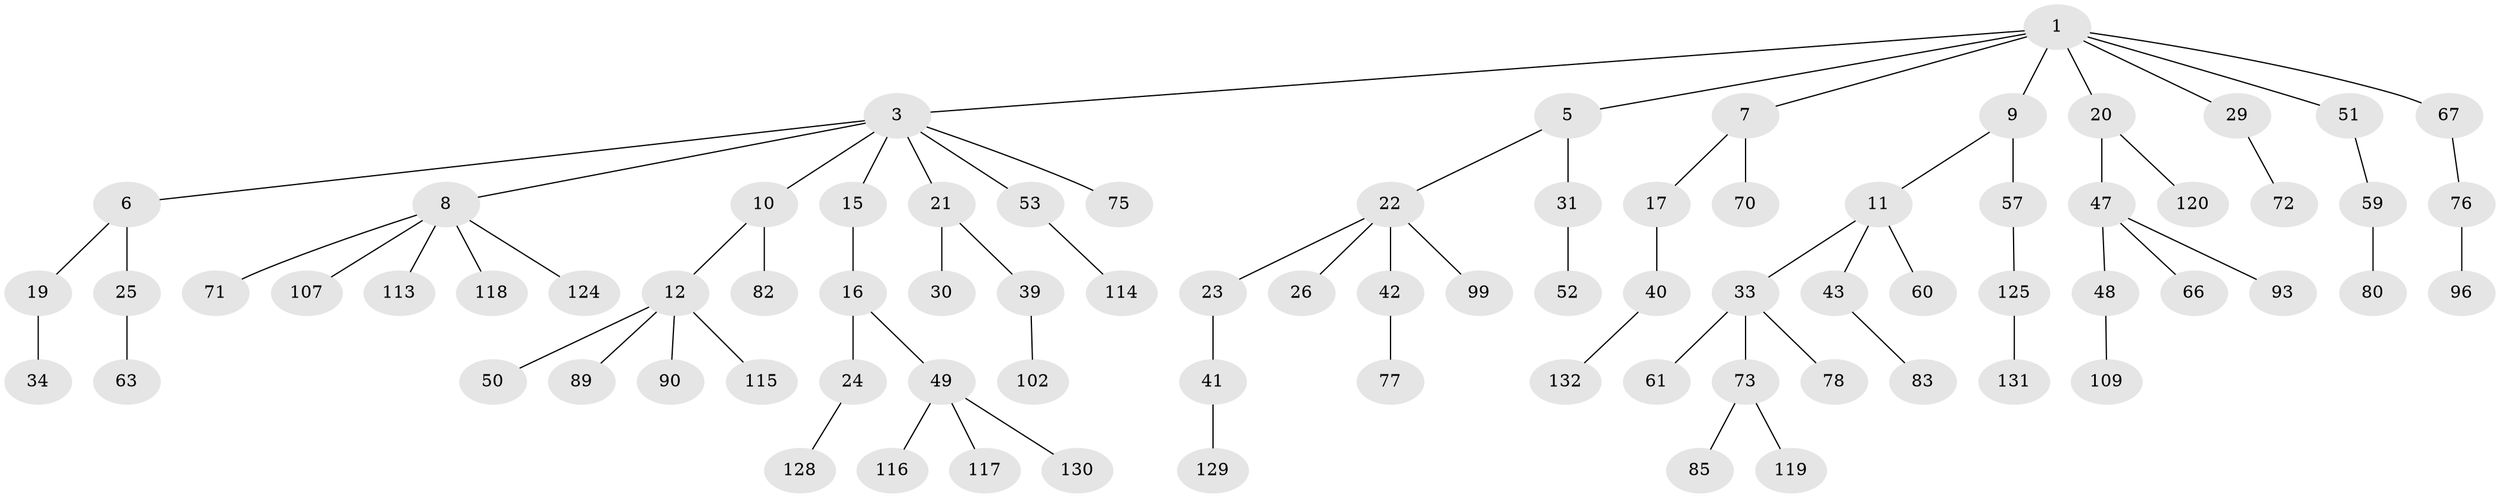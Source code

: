 // original degree distribution, {5: 0.05223880597014925, 6: 0.014925373134328358, 3: 0.11194029850746269, 4: 0.06716417910447761, 2: 0.27611940298507465, 1: 0.47761194029850745}
// Generated by graph-tools (version 1.1) at 2025/19/03/04/25 18:19:21]
// undirected, 80 vertices, 79 edges
graph export_dot {
graph [start="1"]
  node [color=gray90,style=filled];
  1 [super="+2"];
  3 [super="+4"];
  5 [super="+104+133+68"];
  6;
  7;
  8 [super="+62+13+45+121"];
  9;
  10;
  11 [super="+14"];
  12 [super="+110+95+79+28+18"];
  15;
  16;
  17 [super="+54+27"];
  19;
  20 [super="+32"];
  21 [super="+112"];
  22;
  23 [super="+36"];
  24 [super="+127+65"];
  25;
  26;
  29;
  30;
  31;
  33 [super="+38+122"];
  34 [super="+44"];
  39;
  40 [super="+69"];
  41 [super="+101+87"];
  42;
  43;
  47;
  48;
  49 [super="+64"];
  50 [super="+91"];
  51;
  52;
  53 [super="+134"];
  57 [super="+123"];
  59;
  60 [super="+111+98+100"];
  61;
  63;
  66;
  67;
  70;
  71;
  72;
  73;
  75;
  76;
  77 [super="+126"];
  78;
  80 [super="+88"];
  82;
  83;
  85;
  89;
  90;
  93;
  96;
  99;
  102;
  107;
  109;
  113;
  114;
  115;
  116;
  117;
  118;
  119;
  120;
  124;
  125;
  128;
  129;
  130;
  131;
  132;
  1 -- 5;
  1 -- 20;
  1 -- 51;
  1 -- 67;
  1 -- 3;
  1 -- 7;
  1 -- 9;
  1 -- 29;
  3 -- 6;
  3 -- 10;
  3 -- 15;
  3 -- 53;
  3 -- 21;
  3 -- 8;
  3 -- 75;
  5 -- 22;
  5 -- 31;
  6 -- 19;
  6 -- 25;
  7 -- 17;
  7 -- 70;
  8 -- 107;
  8 -- 124;
  8 -- 71;
  8 -- 113;
  8 -- 118;
  9 -- 11;
  9 -- 57;
  10 -- 12;
  10 -- 82;
  11 -- 60;
  11 -- 33;
  11 -- 43;
  12 -- 90;
  12 -- 115;
  12 -- 89;
  12 -- 50;
  15 -- 16;
  16 -- 24;
  16 -- 49;
  17 -- 40;
  19 -- 34;
  20 -- 47;
  20 -- 120;
  21 -- 30;
  21 -- 39;
  22 -- 23;
  22 -- 26;
  22 -- 42;
  22 -- 99;
  23 -- 41;
  24 -- 128;
  25 -- 63;
  29 -- 72;
  31 -- 52;
  33 -- 61;
  33 -- 73;
  33 -- 78;
  39 -- 102;
  40 -- 132;
  41 -- 129;
  42 -- 77;
  43 -- 83;
  47 -- 48;
  47 -- 66;
  47 -- 93;
  48 -- 109;
  49 -- 130;
  49 -- 116;
  49 -- 117;
  51 -- 59;
  53 -- 114;
  57 -- 125;
  59 -- 80;
  67 -- 76;
  73 -- 85;
  73 -- 119;
  76 -- 96;
  125 -- 131;
}
